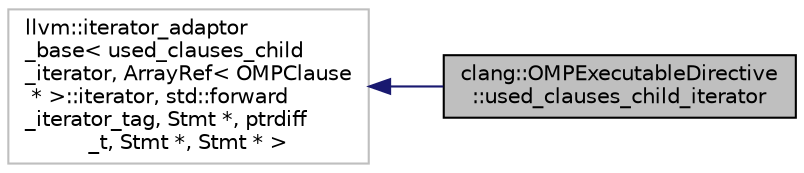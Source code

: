 digraph "clang::OMPExecutableDirective::used_clauses_child_iterator"
{
 // LATEX_PDF_SIZE
  bgcolor="transparent";
  edge [fontname="Helvetica",fontsize="10",labelfontname="Helvetica",labelfontsize="10"];
  node [fontname="Helvetica",fontsize="10",shape=record];
  rankdir="LR";
  Node1 [label="clang::OMPExecutableDirective\l::used_clauses_child_iterator",height=0.2,width=0.4,color="black", fillcolor="grey75", style="filled", fontcolor="black",tooltip="Iterates over expressions/statements used in the construct."];
  Node2 -> Node1 [dir="back",color="midnightblue",fontsize="10",style="solid",fontname="Helvetica"];
  Node2 [label="llvm::iterator_adaptor\l_base\< used_clauses_child\l_iterator, ArrayRef\< OMPClause\l * \>::iterator, std::forward\l_iterator_tag, Stmt *, ptrdiff\l_t, Stmt *, Stmt * \>",height=0.2,width=0.4,color="grey75",tooltip=" "];
}
